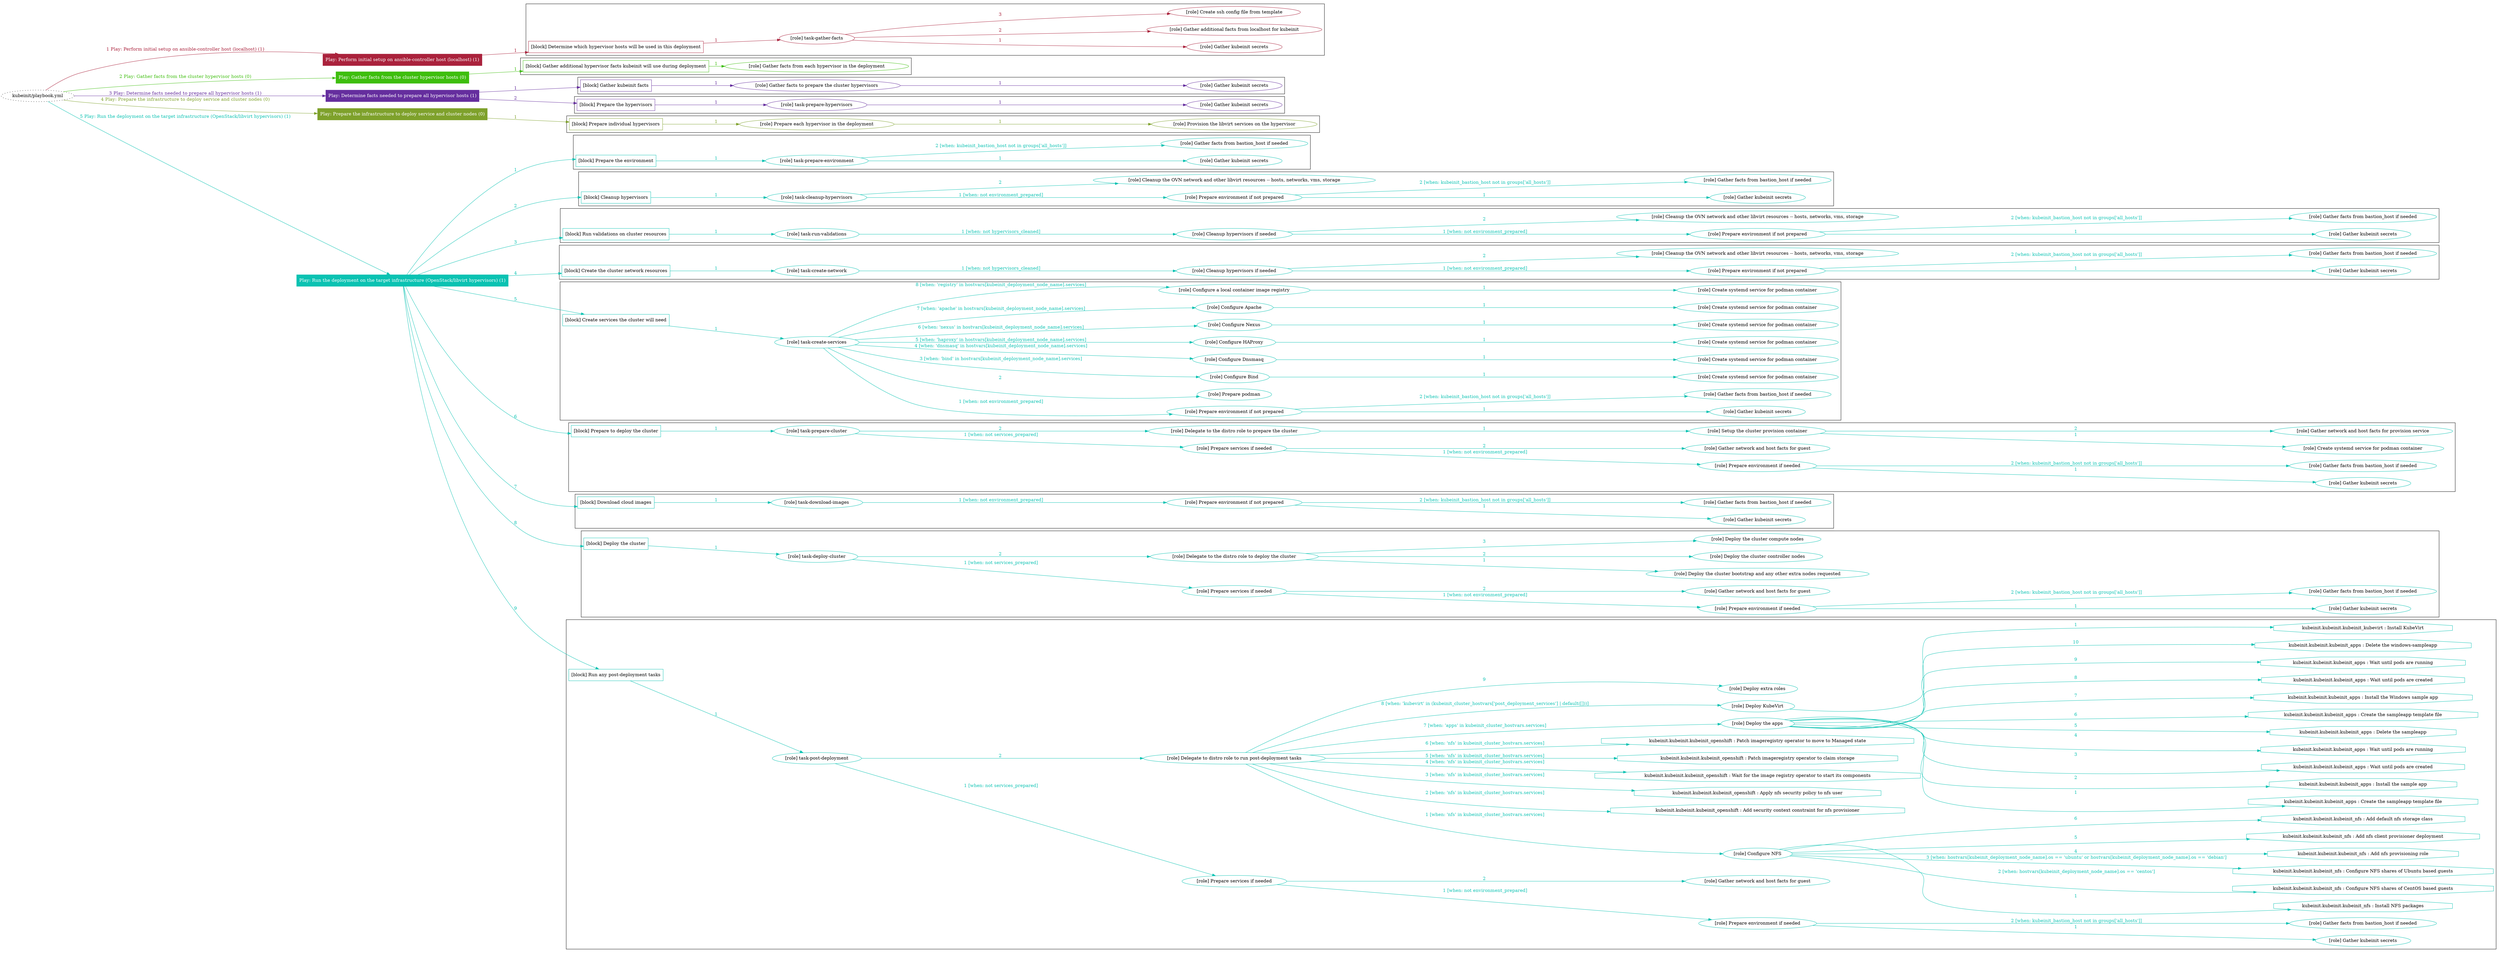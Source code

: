 digraph {
	graph [concentrate=true ordering=in rankdir=LR ratio=fill]
	edge [esep=5 sep=10]
	"kubeinit/playbook.yml" [URL="/home/runner/work/kubeinit/kubeinit/kubeinit/playbook.yml" id=playbook_aa8895d4 style=dotted]
	"kubeinit/playbook.yml" -> play_22ababe7 [label="1 Play: Perform initial setup on ansible-controller host (localhost) (1)" color="#aa223c" fontcolor="#aa223c" id=edge_play_22ababe7 labeltooltip="1 Play: Perform initial setup on ansible-controller host (localhost) (1)" tooltip="1 Play: Perform initial setup on ansible-controller host (localhost) (1)"]
	subgraph "Play: Perform initial setup on ansible-controller host (localhost) (1)" {
		play_22ababe7 [label="Play: Perform initial setup on ansible-controller host (localhost) (1)" URL="/home/runner/work/kubeinit/kubeinit/kubeinit/playbook.yml" color="#aa223c" fontcolor="#ffffff" id=play_22ababe7 shape=box style=filled tooltip=localhost]
		play_22ababe7 -> block_8c61e1d8 [label=1 color="#aa223c" fontcolor="#aa223c" id=edge_block_8c61e1d8 labeltooltip=1 tooltip=1]
		subgraph cluster_block_8c61e1d8 {
			block_8c61e1d8 [label="[block] Determine which hypervisor hosts will be used in this deployment" URL="/home/runner/work/kubeinit/kubeinit/kubeinit/playbook.yml" color="#aa223c" id=block_8c61e1d8 labeltooltip="Determine which hypervisor hosts will be used in this deployment" shape=box tooltip="Determine which hypervisor hosts will be used in this deployment"]
			block_8c61e1d8 -> role_a5f97956 [label="1 " color="#aa223c" fontcolor="#aa223c" id=edge_role_a5f97956 labeltooltip="1 " tooltip="1 "]
			subgraph "task-gather-facts" {
				role_a5f97956 [label="[role] task-gather-facts" URL="/home/runner/work/kubeinit/kubeinit/kubeinit/playbook.yml" color="#aa223c" id=role_a5f97956 tooltip="task-gather-facts"]
				role_a5f97956 -> role_d4acbfca [label="1 " color="#aa223c" fontcolor="#aa223c" id=edge_role_d4acbfca labeltooltip="1 " tooltip="1 "]
				subgraph "Gather kubeinit secrets" {
					role_d4acbfca [label="[role] Gather kubeinit secrets" URL="/home/runner/.ansible/collections/ansible_collections/kubeinit/kubeinit/roles/kubeinit_prepare/tasks/build_hypervisors_group.yml" color="#aa223c" id=role_d4acbfca tooltip="Gather kubeinit secrets"]
				}
				role_a5f97956 -> role_ee463c46 [label="2 " color="#aa223c" fontcolor="#aa223c" id=edge_role_ee463c46 labeltooltip="2 " tooltip="2 "]
				subgraph "Gather additional facts from localhost for kubeinit" {
					role_ee463c46 [label="[role] Gather additional facts from localhost for kubeinit" URL="/home/runner/.ansible/collections/ansible_collections/kubeinit/kubeinit/roles/kubeinit_prepare/tasks/build_hypervisors_group.yml" color="#aa223c" id=role_ee463c46 tooltip="Gather additional facts from localhost for kubeinit"]
				}
				role_a5f97956 -> role_17d711f2 [label="3 " color="#aa223c" fontcolor="#aa223c" id=edge_role_17d711f2 labeltooltip="3 " tooltip="3 "]
				subgraph "Create ssh config file from template" {
					role_17d711f2 [label="[role] Create ssh config file from template" URL="/home/runner/.ansible/collections/ansible_collections/kubeinit/kubeinit/roles/kubeinit_prepare/tasks/build_hypervisors_group.yml" color="#aa223c" id=role_17d711f2 tooltip="Create ssh config file from template"]
				}
			}
		}
	}
	"kubeinit/playbook.yml" -> play_7d5ef156 [label="2 Play: Gather facts from the cluster hypervisor hosts (0)" color="#3ebe0e" fontcolor="#3ebe0e" id=edge_play_7d5ef156 labeltooltip="2 Play: Gather facts from the cluster hypervisor hosts (0)" tooltip="2 Play: Gather facts from the cluster hypervisor hosts (0)"]
	subgraph "Play: Gather facts from the cluster hypervisor hosts (0)" {
		play_7d5ef156 [label="Play: Gather facts from the cluster hypervisor hosts (0)" URL="/home/runner/work/kubeinit/kubeinit/kubeinit/playbook.yml" color="#3ebe0e" fontcolor="#ffffff" id=play_7d5ef156 shape=box style=filled tooltip="Play: Gather facts from the cluster hypervisor hosts (0)"]
		play_7d5ef156 -> block_8b884089 [label=1 color="#3ebe0e" fontcolor="#3ebe0e" id=edge_block_8b884089 labeltooltip=1 tooltip=1]
		subgraph cluster_block_8b884089 {
			block_8b884089 [label="[block] Gather additional hypervisor facts kubeinit will use during deployment" URL="/home/runner/work/kubeinit/kubeinit/kubeinit/playbook.yml" color="#3ebe0e" id=block_8b884089 labeltooltip="Gather additional hypervisor facts kubeinit will use during deployment" shape=box tooltip="Gather additional hypervisor facts kubeinit will use during deployment"]
			block_8b884089 -> role_d12a310b [label="1 " color="#3ebe0e" fontcolor="#3ebe0e" id=edge_role_d12a310b labeltooltip="1 " tooltip="1 "]
			subgraph "Gather facts from each hypervisor in the deployment" {
				role_d12a310b [label="[role] Gather facts from each hypervisor in the deployment" URL="/home/runner/work/kubeinit/kubeinit/kubeinit/playbook.yml" color="#3ebe0e" id=role_d12a310b tooltip="Gather facts from each hypervisor in the deployment"]
			}
		}
	}
	"kubeinit/playbook.yml" -> play_33a9a75c [label="3 Play: Determine facts needed to prepare all hypervisor hosts (1)" color="#652e9e" fontcolor="#652e9e" id=edge_play_33a9a75c labeltooltip="3 Play: Determine facts needed to prepare all hypervisor hosts (1)" tooltip="3 Play: Determine facts needed to prepare all hypervisor hosts (1)"]
	subgraph "Play: Determine facts needed to prepare all hypervisor hosts (1)" {
		play_33a9a75c [label="Play: Determine facts needed to prepare all hypervisor hosts (1)" URL="/home/runner/work/kubeinit/kubeinit/kubeinit/playbook.yml" color="#652e9e" fontcolor="#ffffff" id=play_33a9a75c shape=box style=filled tooltip=localhost]
		play_33a9a75c -> block_2b524490 [label=1 color="#652e9e" fontcolor="#652e9e" id=edge_block_2b524490 labeltooltip=1 tooltip=1]
		subgraph cluster_block_2b524490 {
			block_2b524490 [label="[block] Gather kubeinit facts" URL="/home/runner/work/kubeinit/kubeinit/kubeinit/playbook.yml" color="#652e9e" id=block_2b524490 labeltooltip="Gather kubeinit facts" shape=box tooltip="Gather kubeinit facts"]
			block_2b524490 -> role_ab7e7357 [label="1 " color="#652e9e" fontcolor="#652e9e" id=edge_role_ab7e7357 labeltooltip="1 " tooltip="1 "]
			subgraph "Gather facts to prepare the cluster hypervisors" {
				role_ab7e7357 [label="[role] Gather facts to prepare the cluster hypervisors" URL="/home/runner/work/kubeinit/kubeinit/kubeinit/playbook.yml" color="#652e9e" id=role_ab7e7357 tooltip="Gather facts to prepare the cluster hypervisors"]
				role_ab7e7357 -> role_095826d2 [label="1 " color="#652e9e" fontcolor="#652e9e" id=edge_role_095826d2 labeltooltip="1 " tooltip="1 "]
				subgraph "Gather kubeinit secrets" {
					role_095826d2 [label="[role] Gather kubeinit secrets" URL="/home/runner/.ansible/collections/ansible_collections/kubeinit/kubeinit/roles/kubeinit_prepare/tasks/gather_kubeinit_facts.yml" color="#652e9e" id=role_095826d2 tooltip="Gather kubeinit secrets"]
				}
			}
		}
		play_33a9a75c -> block_8c02f15e [label=2 color="#652e9e" fontcolor="#652e9e" id=edge_block_8c02f15e labeltooltip=2 tooltip=2]
		subgraph cluster_block_8c02f15e {
			block_8c02f15e [label="[block] Prepare the hypervisors" URL="/home/runner/work/kubeinit/kubeinit/kubeinit/playbook.yml" color="#652e9e" id=block_8c02f15e labeltooltip="Prepare the hypervisors" shape=box tooltip="Prepare the hypervisors"]
			block_8c02f15e -> role_3b8b4cec [label="1 " color="#652e9e" fontcolor="#652e9e" id=edge_role_3b8b4cec labeltooltip="1 " tooltip="1 "]
			subgraph "task-prepare-hypervisors" {
				role_3b8b4cec [label="[role] task-prepare-hypervisors" URL="/home/runner/work/kubeinit/kubeinit/kubeinit/playbook.yml" color="#652e9e" id=role_3b8b4cec tooltip="task-prepare-hypervisors"]
				role_3b8b4cec -> role_c4fd6fa8 [label="1 " color="#652e9e" fontcolor="#652e9e" id=edge_role_c4fd6fa8 labeltooltip="1 " tooltip="1 "]
				subgraph "Gather kubeinit secrets" {
					role_c4fd6fa8 [label="[role] Gather kubeinit secrets" URL="/home/runner/.ansible/collections/ansible_collections/kubeinit/kubeinit/roles/kubeinit_prepare/tasks/gather_kubeinit_facts.yml" color="#652e9e" id=role_c4fd6fa8 tooltip="Gather kubeinit secrets"]
				}
			}
		}
	}
	"kubeinit/playbook.yml" -> play_2b0727e8 [label="4 Play: Prepare the infrastructure to deploy service and cluster nodes (0)" color="#7ea12b" fontcolor="#7ea12b" id=edge_play_2b0727e8 labeltooltip="4 Play: Prepare the infrastructure to deploy service and cluster nodes (0)" tooltip="4 Play: Prepare the infrastructure to deploy service and cluster nodes (0)"]
	subgraph "Play: Prepare the infrastructure to deploy service and cluster nodes (0)" {
		play_2b0727e8 [label="Play: Prepare the infrastructure to deploy service and cluster nodes (0)" URL="/home/runner/work/kubeinit/kubeinit/kubeinit/playbook.yml" color="#7ea12b" fontcolor="#ffffff" id=play_2b0727e8 shape=box style=filled tooltip="Play: Prepare the infrastructure to deploy service and cluster nodes (0)"]
		play_2b0727e8 -> block_133632a0 [label=1 color="#7ea12b" fontcolor="#7ea12b" id=edge_block_133632a0 labeltooltip=1 tooltip=1]
		subgraph cluster_block_133632a0 {
			block_133632a0 [label="[block] Prepare individual hypervisors" URL="/home/runner/work/kubeinit/kubeinit/kubeinit/playbook.yml" color="#7ea12b" id=block_133632a0 labeltooltip="Prepare individual hypervisors" shape=box tooltip="Prepare individual hypervisors"]
			block_133632a0 -> role_d4d106e4 [label="1 " color="#7ea12b" fontcolor="#7ea12b" id=edge_role_d4d106e4 labeltooltip="1 " tooltip="1 "]
			subgraph "Prepare each hypervisor in the deployment" {
				role_d4d106e4 [label="[role] Prepare each hypervisor in the deployment" URL="/home/runner/work/kubeinit/kubeinit/kubeinit/playbook.yml" color="#7ea12b" id=role_d4d106e4 tooltip="Prepare each hypervisor in the deployment"]
				role_d4d106e4 -> role_acac6f77 [label="1 " color="#7ea12b" fontcolor="#7ea12b" id=edge_role_acac6f77 labeltooltip="1 " tooltip="1 "]
				subgraph "Provision the libvirt services on the hypervisor" {
					role_acac6f77 [label="[role] Provision the libvirt services on the hypervisor" URL="/home/runner/.ansible/collections/ansible_collections/kubeinit/kubeinit/roles/kubeinit_prepare/tasks/prepare_hypervisor.yml" color="#7ea12b" id=role_acac6f77 tooltip="Provision the libvirt services on the hypervisor"]
				}
			}
		}
	}
	"kubeinit/playbook.yml" -> play_2e1e7c39 [label="5 Play: Run the deployment on the target infrastructure (OpenStack/libvirt hypervisors) (1)" color="#0ac2b2" fontcolor="#0ac2b2" id=edge_play_2e1e7c39 labeltooltip="5 Play: Run the deployment on the target infrastructure (OpenStack/libvirt hypervisors) (1)" tooltip="5 Play: Run the deployment on the target infrastructure (OpenStack/libvirt hypervisors) (1)"]
	subgraph "Play: Run the deployment on the target infrastructure (OpenStack/libvirt hypervisors) (1)" {
		play_2e1e7c39 [label="Play: Run the deployment on the target infrastructure (OpenStack/libvirt hypervisors) (1)" URL="/home/runner/work/kubeinit/kubeinit/kubeinit/playbook.yml" color="#0ac2b2" fontcolor="#ffffff" id=play_2e1e7c39 shape=box style=filled tooltip=localhost]
		play_2e1e7c39 -> block_f8a6e503 [label=1 color="#0ac2b2" fontcolor="#0ac2b2" id=edge_block_f8a6e503 labeltooltip=1 tooltip=1]
		subgraph cluster_block_f8a6e503 {
			block_f8a6e503 [label="[block] Prepare the environment" URL="/home/runner/work/kubeinit/kubeinit/kubeinit/playbook.yml" color="#0ac2b2" id=block_f8a6e503 labeltooltip="Prepare the environment" shape=box tooltip="Prepare the environment"]
			block_f8a6e503 -> role_a51ee077 [label="1 " color="#0ac2b2" fontcolor="#0ac2b2" id=edge_role_a51ee077 labeltooltip="1 " tooltip="1 "]
			subgraph "task-prepare-environment" {
				role_a51ee077 [label="[role] task-prepare-environment" URL="/home/runner/work/kubeinit/kubeinit/kubeinit/playbook.yml" color="#0ac2b2" id=role_a51ee077 tooltip="task-prepare-environment"]
				role_a51ee077 -> role_8d53f4b6 [label="1 " color="#0ac2b2" fontcolor="#0ac2b2" id=edge_role_8d53f4b6 labeltooltip="1 " tooltip="1 "]
				subgraph "Gather kubeinit secrets" {
					role_8d53f4b6 [label="[role] Gather kubeinit secrets" URL="/home/runner/.ansible/collections/ansible_collections/kubeinit/kubeinit/roles/kubeinit_prepare/tasks/gather_kubeinit_facts.yml" color="#0ac2b2" id=role_8d53f4b6 tooltip="Gather kubeinit secrets"]
				}
				role_a51ee077 -> role_f7c0dbf0 [label="2 [when: kubeinit_bastion_host not in groups['all_hosts']]" color="#0ac2b2" fontcolor="#0ac2b2" id=edge_role_f7c0dbf0 labeltooltip="2 [when: kubeinit_bastion_host not in groups['all_hosts']]" tooltip="2 [when: kubeinit_bastion_host not in groups['all_hosts']]"]
				subgraph "Gather facts from bastion_host if needed" {
					role_f7c0dbf0 [label="[role] Gather facts from bastion_host if needed" URL="/home/runner/.ansible/collections/ansible_collections/kubeinit/kubeinit/roles/kubeinit_prepare/tasks/main.yml" color="#0ac2b2" id=role_f7c0dbf0 tooltip="Gather facts from bastion_host if needed"]
				}
			}
		}
		play_2e1e7c39 -> block_b38ab045 [label=2 color="#0ac2b2" fontcolor="#0ac2b2" id=edge_block_b38ab045 labeltooltip=2 tooltip=2]
		subgraph cluster_block_b38ab045 {
			block_b38ab045 [label="[block] Cleanup hypervisors" URL="/home/runner/work/kubeinit/kubeinit/kubeinit/playbook.yml" color="#0ac2b2" id=block_b38ab045 labeltooltip="Cleanup hypervisors" shape=box tooltip="Cleanup hypervisors"]
			block_b38ab045 -> role_19eb31e4 [label="1 " color="#0ac2b2" fontcolor="#0ac2b2" id=edge_role_19eb31e4 labeltooltip="1 " tooltip="1 "]
			subgraph "task-cleanup-hypervisors" {
				role_19eb31e4 [label="[role] task-cleanup-hypervisors" URL="/home/runner/work/kubeinit/kubeinit/kubeinit/playbook.yml" color="#0ac2b2" id=role_19eb31e4 tooltip="task-cleanup-hypervisors"]
				role_19eb31e4 -> role_685b69a5 [label="1 [when: not environment_prepared]" color="#0ac2b2" fontcolor="#0ac2b2" id=edge_role_685b69a5 labeltooltip="1 [when: not environment_prepared]" tooltip="1 [when: not environment_prepared]"]
				subgraph "Prepare environment if not prepared" {
					role_685b69a5 [label="[role] Prepare environment if not prepared" URL="/home/runner/.ansible/collections/ansible_collections/kubeinit/kubeinit/roles/kubeinit_libvirt/tasks/cleanup_hypervisors.yml" color="#0ac2b2" id=role_685b69a5 tooltip="Prepare environment if not prepared"]
					role_685b69a5 -> role_b92fc040 [label="1 " color="#0ac2b2" fontcolor="#0ac2b2" id=edge_role_b92fc040 labeltooltip="1 " tooltip="1 "]
					subgraph "Gather kubeinit secrets" {
						role_b92fc040 [label="[role] Gather kubeinit secrets" URL="/home/runner/.ansible/collections/ansible_collections/kubeinit/kubeinit/roles/kubeinit_prepare/tasks/gather_kubeinit_facts.yml" color="#0ac2b2" id=role_b92fc040 tooltip="Gather kubeinit secrets"]
					}
					role_685b69a5 -> role_f7117ccf [label="2 [when: kubeinit_bastion_host not in groups['all_hosts']]" color="#0ac2b2" fontcolor="#0ac2b2" id=edge_role_f7117ccf labeltooltip="2 [when: kubeinit_bastion_host not in groups['all_hosts']]" tooltip="2 [when: kubeinit_bastion_host not in groups['all_hosts']]"]
					subgraph "Gather facts from bastion_host if needed" {
						role_f7117ccf [label="[role] Gather facts from bastion_host if needed" URL="/home/runner/.ansible/collections/ansible_collections/kubeinit/kubeinit/roles/kubeinit_prepare/tasks/main.yml" color="#0ac2b2" id=role_f7117ccf tooltip="Gather facts from bastion_host if needed"]
					}
				}
				role_19eb31e4 -> role_1ba34d22 [label="2 " color="#0ac2b2" fontcolor="#0ac2b2" id=edge_role_1ba34d22 labeltooltip="2 " tooltip="2 "]
				subgraph "Cleanup the OVN network and other libvirt resources -- hosts, networks, vms, storage" {
					role_1ba34d22 [label="[role] Cleanup the OVN network and other libvirt resources -- hosts, networks, vms, storage" URL="/home/runner/.ansible/collections/ansible_collections/kubeinit/kubeinit/roles/kubeinit_libvirt/tasks/cleanup_hypervisors.yml" color="#0ac2b2" id=role_1ba34d22 tooltip="Cleanup the OVN network and other libvirt resources -- hosts, networks, vms, storage"]
				}
			}
		}
		play_2e1e7c39 -> block_e5e10a96 [label=3 color="#0ac2b2" fontcolor="#0ac2b2" id=edge_block_e5e10a96 labeltooltip=3 tooltip=3]
		subgraph cluster_block_e5e10a96 {
			block_e5e10a96 [label="[block] Run validations on cluster resources" URL="/home/runner/work/kubeinit/kubeinit/kubeinit/playbook.yml" color="#0ac2b2" id=block_e5e10a96 labeltooltip="Run validations on cluster resources" shape=box tooltip="Run validations on cluster resources"]
			block_e5e10a96 -> role_6f01234a [label="1 " color="#0ac2b2" fontcolor="#0ac2b2" id=edge_role_6f01234a labeltooltip="1 " tooltip="1 "]
			subgraph "task-run-validations" {
				role_6f01234a [label="[role] task-run-validations" URL="/home/runner/work/kubeinit/kubeinit/kubeinit/playbook.yml" color="#0ac2b2" id=role_6f01234a tooltip="task-run-validations"]
				role_6f01234a -> role_c3bc221d [label="1 [when: not hypervisors_cleaned]" color="#0ac2b2" fontcolor="#0ac2b2" id=edge_role_c3bc221d labeltooltip="1 [when: not hypervisors_cleaned]" tooltip="1 [when: not hypervisors_cleaned]"]
				subgraph "Cleanup hypervisors if needed" {
					role_c3bc221d [label="[role] Cleanup hypervisors if needed" URL="/home/runner/.ansible/collections/ansible_collections/kubeinit/kubeinit/roles/kubeinit_validations/tasks/main.yml" color="#0ac2b2" id=role_c3bc221d tooltip="Cleanup hypervisors if needed"]
					role_c3bc221d -> role_ab9c0997 [label="1 [when: not environment_prepared]" color="#0ac2b2" fontcolor="#0ac2b2" id=edge_role_ab9c0997 labeltooltip="1 [when: not environment_prepared]" tooltip="1 [when: not environment_prepared]"]
					subgraph "Prepare environment if not prepared" {
						role_ab9c0997 [label="[role] Prepare environment if not prepared" URL="/home/runner/.ansible/collections/ansible_collections/kubeinit/kubeinit/roles/kubeinit_libvirt/tasks/cleanup_hypervisors.yml" color="#0ac2b2" id=role_ab9c0997 tooltip="Prepare environment if not prepared"]
						role_ab9c0997 -> role_52440a51 [label="1 " color="#0ac2b2" fontcolor="#0ac2b2" id=edge_role_52440a51 labeltooltip="1 " tooltip="1 "]
						subgraph "Gather kubeinit secrets" {
							role_52440a51 [label="[role] Gather kubeinit secrets" URL="/home/runner/.ansible/collections/ansible_collections/kubeinit/kubeinit/roles/kubeinit_prepare/tasks/gather_kubeinit_facts.yml" color="#0ac2b2" id=role_52440a51 tooltip="Gather kubeinit secrets"]
						}
						role_ab9c0997 -> role_43c03f78 [label="2 [when: kubeinit_bastion_host not in groups['all_hosts']]" color="#0ac2b2" fontcolor="#0ac2b2" id=edge_role_43c03f78 labeltooltip="2 [when: kubeinit_bastion_host not in groups['all_hosts']]" tooltip="2 [when: kubeinit_bastion_host not in groups['all_hosts']]"]
						subgraph "Gather facts from bastion_host if needed" {
							role_43c03f78 [label="[role] Gather facts from bastion_host if needed" URL="/home/runner/.ansible/collections/ansible_collections/kubeinit/kubeinit/roles/kubeinit_prepare/tasks/main.yml" color="#0ac2b2" id=role_43c03f78 tooltip="Gather facts from bastion_host if needed"]
						}
					}
					role_c3bc221d -> role_eb6cca48 [label="2 " color="#0ac2b2" fontcolor="#0ac2b2" id=edge_role_eb6cca48 labeltooltip="2 " tooltip="2 "]
					subgraph "Cleanup the OVN network and other libvirt resources -- hosts, networks, vms, storage" {
						role_eb6cca48 [label="[role] Cleanup the OVN network and other libvirt resources -- hosts, networks, vms, storage" URL="/home/runner/.ansible/collections/ansible_collections/kubeinit/kubeinit/roles/kubeinit_libvirt/tasks/cleanup_hypervisors.yml" color="#0ac2b2" id=role_eb6cca48 tooltip="Cleanup the OVN network and other libvirt resources -- hosts, networks, vms, storage"]
					}
				}
			}
		}
		play_2e1e7c39 -> block_701f6485 [label=4 color="#0ac2b2" fontcolor="#0ac2b2" id=edge_block_701f6485 labeltooltip=4 tooltip=4]
		subgraph cluster_block_701f6485 {
			block_701f6485 [label="[block] Create the cluster network resources" URL="/home/runner/work/kubeinit/kubeinit/kubeinit/playbook.yml" color="#0ac2b2" id=block_701f6485 labeltooltip="Create the cluster network resources" shape=box tooltip="Create the cluster network resources"]
			block_701f6485 -> role_49ff6685 [label="1 " color="#0ac2b2" fontcolor="#0ac2b2" id=edge_role_49ff6685 labeltooltip="1 " tooltip="1 "]
			subgraph "task-create-network" {
				role_49ff6685 [label="[role] task-create-network" URL="/home/runner/work/kubeinit/kubeinit/kubeinit/playbook.yml" color="#0ac2b2" id=role_49ff6685 tooltip="task-create-network"]
				role_49ff6685 -> role_00eae365 [label="1 [when: not hypervisors_cleaned]" color="#0ac2b2" fontcolor="#0ac2b2" id=edge_role_00eae365 labeltooltip="1 [when: not hypervisors_cleaned]" tooltip="1 [when: not hypervisors_cleaned]"]
				subgraph "Cleanup hypervisors if needed" {
					role_00eae365 [label="[role] Cleanup hypervisors if needed" URL="/home/runner/.ansible/collections/ansible_collections/kubeinit/kubeinit/roles/kubeinit_libvirt/tasks/create_network.yml" color="#0ac2b2" id=role_00eae365 tooltip="Cleanup hypervisors if needed"]
					role_00eae365 -> role_e5ffa2e4 [label="1 [when: not environment_prepared]" color="#0ac2b2" fontcolor="#0ac2b2" id=edge_role_e5ffa2e4 labeltooltip="1 [when: not environment_prepared]" tooltip="1 [when: not environment_prepared]"]
					subgraph "Prepare environment if not prepared" {
						role_e5ffa2e4 [label="[role] Prepare environment if not prepared" URL="/home/runner/.ansible/collections/ansible_collections/kubeinit/kubeinit/roles/kubeinit_libvirt/tasks/cleanup_hypervisors.yml" color="#0ac2b2" id=role_e5ffa2e4 tooltip="Prepare environment if not prepared"]
						role_e5ffa2e4 -> role_dbf6e189 [label="1 " color="#0ac2b2" fontcolor="#0ac2b2" id=edge_role_dbf6e189 labeltooltip="1 " tooltip="1 "]
						subgraph "Gather kubeinit secrets" {
							role_dbf6e189 [label="[role] Gather kubeinit secrets" URL="/home/runner/.ansible/collections/ansible_collections/kubeinit/kubeinit/roles/kubeinit_prepare/tasks/gather_kubeinit_facts.yml" color="#0ac2b2" id=role_dbf6e189 tooltip="Gather kubeinit secrets"]
						}
						role_e5ffa2e4 -> role_92096515 [label="2 [when: kubeinit_bastion_host not in groups['all_hosts']]" color="#0ac2b2" fontcolor="#0ac2b2" id=edge_role_92096515 labeltooltip="2 [when: kubeinit_bastion_host not in groups['all_hosts']]" tooltip="2 [when: kubeinit_bastion_host not in groups['all_hosts']]"]
						subgraph "Gather facts from bastion_host if needed" {
							role_92096515 [label="[role] Gather facts from bastion_host if needed" URL="/home/runner/.ansible/collections/ansible_collections/kubeinit/kubeinit/roles/kubeinit_prepare/tasks/main.yml" color="#0ac2b2" id=role_92096515 tooltip="Gather facts from bastion_host if needed"]
						}
					}
					role_00eae365 -> role_711dd1ec [label="2 " color="#0ac2b2" fontcolor="#0ac2b2" id=edge_role_711dd1ec labeltooltip="2 " tooltip="2 "]
					subgraph "Cleanup the OVN network and other libvirt resources -- hosts, networks, vms, storage" {
						role_711dd1ec [label="[role] Cleanup the OVN network and other libvirt resources -- hosts, networks, vms, storage" URL="/home/runner/.ansible/collections/ansible_collections/kubeinit/kubeinit/roles/kubeinit_libvirt/tasks/cleanup_hypervisors.yml" color="#0ac2b2" id=role_711dd1ec tooltip="Cleanup the OVN network and other libvirt resources -- hosts, networks, vms, storage"]
					}
				}
			}
		}
		play_2e1e7c39 -> block_e2cfd47e [label=5 color="#0ac2b2" fontcolor="#0ac2b2" id=edge_block_e2cfd47e labeltooltip=5 tooltip=5]
		subgraph cluster_block_e2cfd47e {
			block_e2cfd47e [label="[block] Create services the cluster will need" URL="/home/runner/work/kubeinit/kubeinit/kubeinit/playbook.yml" color="#0ac2b2" id=block_e2cfd47e labeltooltip="Create services the cluster will need" shape=box tooltip="Create services the cluster will need"]
			block_e2cfd47e -> role_a2741a51 [label="1 " color="#0ac2b2" fontcolor="#0ac2b2" id=edge_role_a2741a51 labeltooltip="1 " tooltip="1 "]
			subgraph "task-create-services" {
				role_a2741a51 [label="[role] task-create-services" URL="/home/runner/work/kubeinit/kubeinit/kubeinit/playbook.yml" color="#0ac2b2" id=role_a2741a51 tooltip="task-create-services"]
				role_a2741a51 -> role_2af9d878 [label="1 [when: not environment_prepared]" color="#0ac2b2" fontcolor="#0ac2b2" id=edge_role_2af9d878 labeltooltip="1 [when: not environment_prepared]" tooltip="1 [when: not environment_prepared]"]
				subgraph "Prepare environment if not prepared" {
					role_2af9d878 [label="[role] Prepare environment if not prepared" URL="/home/runner/.ansible/collections/ansible_collections/kubeinit/kubeinit/roles/kubeinit_services/tasks/main.yml" color="#0ac2b2" id=role_2af9d878 tooltip="Prepare environment if not prepared"]
					role_2af9d878 -> role_272bd662 [label="1 " color="#0ac2b2" fontcolor="#0ac2b2" id=edge_role_272bd662 labeltooltip="1 " tooltip="1 "]
					subgraph "Gather kubeinit secrets" {
						role_272bd662 [label="[role] Gather kubeinit secrets" URL="/home/runner/.ansible/collections/ansible_collections/kubeinit/kubeinit/roles/kubeinit_prepare/tasks/gather_kubeinit_facts.yml" color="#0ac2b2" id=role_272bd662 tooltip="Gather kubeinit secrets"]
					}
					role_2af9d878 -> role_06b3442b [label="2 [when: kubeinit_bastion_host not in groups['all_hosts']]" color="#0ac2b2" fontcolor="#0ac2b2" id=edge_role_06b3442b labeltooltip="2 [when: kubeinit_bastion_host not in groups['all_hosts']]" tooltip="2 [when: kubeinit_bastion_host not in groups['all_hosts']]"]
					subgraph "Gather facts from bastion_host if needed" {
						role_06b3442b [label="[role] Gather facts from bastion_host if needed" URL="/home/runner/.ansible/collections/ansible_collections/kubeinit/kubeinit/roles/kubeinit_prepare/tasks/main.yml" color="#0ac2b2" id=role_06b3442b tooltip="Gather facts from bastion_host if needed"]
					}
				}
				role_a2741a51 -> role_7b830ef7 [label="2 " color="#0ac2b2" fontcolor="#0ac2b2" id=edge_role_7b830ef7 labeltooltip="2 " tooltip="2 "]
				subgraph "Prepare podman" {
					role_7b830ef7 [label="[role] Prepare podman" URL="/home/runner/.ansible/collections/ansible_collections/kubeinit/kubeinit/roles/kubeinit_services/tasks/00_create_service_pod.yml" color="#0ac2b2" id=role_7b830ef7 tooltip="Prepare podman"]
				}
				role_a2741a51 -> role_dd9fdb42 [label="3 [when: 'bind' in hostvars[kubeinit_deployment_node_name].services]" color="#0ac2b2" fontcolor="#0ac2b2" id=edge_role_dd9fdb42 labeltooltip="3 [when: 'bind' in hostvars[kubeinit_deployment_node_name].services]" tooltip="3 [when: 'bind' in hostvars[kubeinit_deployment_node_name].services]"]
				subgraph "Configure Bind" {
					role_dd9fdb42 [label="[role] Configure Bind" URL="/home/runner/.ansible/collections/ansible_collections/kubeinit/kubeinit/roles/kubeinit_services/tasks/start_services_containers.yml" color="#0ac2b2" id=role_dd9fdb42 tooltip="Configure Bind"]
					role_dd9fdb42 -> role_73b96230 [label="1 " color="#0ac2b2" fontcolor="#0ac2b2" id=edge_role_73b96230 labeltooltip="1 " tooltip="1 "]
					subgraph "Create systemd service for podman container" {
						role_73b96230 [label="[role] Create systemd service for podman container" URL="/home/runner/.ansible/collections/ansible_collections/kubeinit/kubeinit/roles/kubeinit_bind/tasks/main.yml" color="#0ac2b2" id=role_73b96230 tooltip="Create systemd service for podman container"]
					}
				}
				role_a2741a51 -> role_a3e05d69 [label="4 [when: 'dnsmasq' in hostvars[kubeinit_deployment_node_name].services]" color="#0ac2b2" fontcolor="#0ac2b2" id=edge_role_a3e05d69 labeltooltip="4 [when: 'dnsmasq' in hostvars[kubeinit_deployment_node_name].services]" tooltip="4 [when: 'dnsmasq' in hostvars[kubeinit_deployment_node_name].services]"]
				subgraph "Configure Dnsmasq" {
					role_a3e05d69 [label="[role] Configure Dnsmasq" URL="/home/runner/.ansible/collections/ansible_collections/kubeinit/kubeinit/roles/kubeinit_services/tasks/start_services_containers.yml" color="#0ac2b2" id=role_a3e05d69 tooltip="Configure Dnsmasq"]
					role_a3e05d69 -> role_73d431e0 [label="1 " color="#0ac2b2" fontcolor="#0ac2b2" id=edge_role_73d431e0 labeltooltip="1 " tooltip="1 "]
					subgraph "Create systemd service for podman container" {
						role_73d431e0 [label="[role] Create systemd service for podman container" URL="/home/runner/.ansible/collections/ansible_collections/kubeinit/kubeinit/roles/kubeinit_dnsmasq/tasks/main.yml" color="#0ac2b2" id=role_73d431e0 tooltip="Create systemd service for podman container"]
					}
				}
				role_a2741a51 -> role_5d756085 [label="5 [when: 'haproxy' in hostvars[kubeinit_deployment_node_name].services]" color="#0ac2b2" fontcolor="#0ac2b2" id=edge_role_5d756085 labeltooltip="5 [when: 'haproxy' in hostvars[kubeinit_deployment_node_name].services]" tooltip="5 [when: 'haproxy' in hostvars[kubeinit_deployment_node_name].services]"]
				subgraph "Configure HAProxy" {
					role_5d756085 [label="[role] Configure HAProxy" URL="/home/runner/.ansible/collections/ansible_collections/kubeinit/kubeinit/roles/kubeinit_services/tasks/start_services_containers.yml" color="#0ac2b2" id=role_5d756085 tooltip="Configure HAProxy"]
					role_5d756085 -> role_6a952852 [label="1 " color="#0ac2b2" fontcolor="#0ac2b2" id=edge_role_6a952852 labeltooltip="1 " tooltip="1 "]
					subgraph "Create systemd service for podman container" {
						role_6a952852 [label="[role] Create systemd service for podman container" URL="/home/runner/.ansible/collections/ansible_collections/kubeinit/kubeinit/roles/kubeinit_haproxy/tasks/main.yml" color="#0ac2b2" id=role_6a952852 tooltip="Create systemd service for podman container"]
					}
				}
				role_a2741a51 -> role_129665aa [label="6 [when: 'nexus' in hostvars[kubeinit_deployment_node_name].services]" color="#0ac2b2" fontcolor="#0ac2b2" id=edge_role_129665aa labeltooltip="6 [when: 'nexus' in hostvars[kubeinit_deployment_node_name].services]" tooltip="6 [when: 'nexus' in hostvars[kubeinit_deployment_node_name].services]"]
				subgraph "Configure Nexus" {
					role_129665aa [label="[role] Configure Nexus" URL="/home/runner/.ansible/collections/ansible_collections/kubeinit/kubeinit/roles/kubeinit_services/tasks/start_services_containers.yml" color="#0ac2b2" id=role_129665aa tooltip="Configure Nexus"]
					role_129665aa -> role_520c13bc [label="1 " color="#0ac2b2" fontcolor="#0ac2b2" id=edge_role_520c13bc labeltooltip="1 " tooltip="1 "]
					subgraph "Create systemd service for podman container" {
						role_520c13bc [label="[role] Create systemd service for podman container" URL="/home/runner/.ansible/collections/ansible_collections/kubeinit/kubeinit/roles/kubeinit_nexus/tasks/main.yml" color="#0ac2b2" id=role_520c13bc tooltip="Create systemd service for podman container"]
					}
				}
				role_a2741a51 -> role_f4ba8f18 [label="7 [when: 'apache' in hostvars[kubeinit_deployment_node_name].services]" color="#0ac2b2" fontcolor="#0ac2b2" id=edge_role_f4ba8f18 labeltooltip="7 [when: 'apache' in hostvars[kubeinit_deployment_node_name].services]" tooltip="7 [when: 'apache' in hostvars[kubeinit_deployment_node_name].services]"]
				subgraph "Configure Apache" {
					role_f4ba8f18 [label="[role] Configure Apache" URL="/home/runner/.ansible/collections/ansible_collections/kubeinit/kubeinit/roles/kubeinit_services/tasks/start_services_containers.yml" color="#0ac2b2" id=role_f4ba8f18 tooltip="Configure Apache"]
					role_f4ba8f18 -> role_6876c5a2 [label="1 " color="#0ac2b2" fontcolor="#0ac2b2" id=edge_role_6876c5a2 labeltooltip="1 " tooltip="1 "]
					subgraph "Create systemd service for podman container" {
						role_6876c5a2 [label="[role] Create systemd service for podman container" URL="/home/runner/.ansible/collections/ansible_collections/kubeinit/kubeinit/roles/kubeinit_apache/tasks/main.yml" color="#0ac2b2" id=role_6876c5a2 tooltip="Create systemd service for podman container"]
					}
				}
				role_a2741a51 -> role_6e759928 [label="8 [when: 'registry' in hostvars[kubeinit_deployment_node_name].services]" color="#0ac2b2" fontcolor="#0ac2b2" id=edge_role_6e759928 labeltooltip="8 [when: 'registry' in hostvars[kubeinit_deployment_node_name].services]" tooltip="8 [when: 'registry' in hostvars[kubeinit_deployment_node_name].services]"]
				subgraph "Configure a local container image registry" {
					role_6e759928 [label="[role] Configure a local container image registry" URL="/home/runner/.ansible/collections/ansible_collections/kubeinit/kubeinit/roles/kubeinit_services/tasks/start_services_containers.yml" color="#0ac2b2" id=role_6e759928 tooltip="Configure a local container image registry"]
					role_6e759928 -> role_5d674b9d [label="1 " color="#0ac2b2" fontcolor="#0ac2b2" id=edge_role_5d674b9d labeltooltip="1 " tooltip="1 "]
					subgraph "Create systemd service for podman container" {
						role_5d674b9d [label="[role] Create systemd service for podman container" URL="/home/runner/.ansible/collections/ansible_collections/kubeinit/kubeinit/roles/kubeinit_registry/tasks/main.yml" color="#0ac2b2" id=role_5d674b9d tooltip="Create systemd service for podman container"]
					}
				}
			}
		}
		play_2e1e7c39 -> block_de5fa9eb [label=6 color="#0ac2b2" fontcolor="#0ac2b2" id=edge_block_de5fa9eb labeltooltip=6 tooltip=6]
		subgraph cluster_block_de5fa9eb {
			block_de5fa9eb [label="[block] Prepare to deploy the cluster" URL="/home/runner/work/kubeinit/kubeinit/kubeinit/playbook.yml" color="#0ac2b2" id=block_de5fa9eb labeltooltip="Prepare to deploy the cluster" shape=box tooltip="Prepare to deploy the cluster"]
			block_de5fa9eb -> role_c63f11e3 [label="1 " color="#0ac2b2" fontcolor="#0ac2b2" id=edge_role_c63f11e3 labeltooltip="1 " tooltip="1 "]
			subgraph "task-prepare-cluster" {
				role_c63f11e3 [label="[role] task-prepare-cluster" URL="/home/runner/work/kubeinit/kubeinit/kubeinit/playbook.yml" color="#0ac2b2" id=role_c63f11e3 tooltip="task-prepare-cluster"]
				role_c63f11e3 -> role_a67854ec [label="1 [when: not services_prepared]" color="#0ac2b2" fontcolor="#0ac2b2" id=edge_role_a67854ec labeltooltip="1 [when: not services_prepared]" tooltip="1 [when: not services_prepared]"]
				subgraph "Prepare services if needed" {
					role_a67854ec [label="[role] Prepare services if needed" URL="/home/runner/.ansible/collections/ansible_collections/kubeinit/kubeinit/roles/kubeinit_prepare/tasks/prepare_cluster.yml" color="#0ac2b2" id=role_a67854ec tooltip="Prepare services if needed"]
					role_a67854ec -> role_dc52cd9c [label="1 [when: not environment_prepared]" color="#0ac2b2" fontcolor="#0ac2b2" id=edge_role_dc52cd9c labeltooltip="1 [when: not environment_prepared]" tooltip="1 [when: not environment_prepared]"]
					subgraph "Prepare environment if needed" {
						role_dc52cd9c [label="[role] Prepare environment if needed" URL="/home/runner/.ansible/collections/ansible_collections/kubeinit/kubeinit/roles/kubeinit_services/tasks/prepare_services.yml" color="#0ac2b2" id=role_dc52cd9c tooltip="Prepare environment if needed"]
						role_dc52cd9c -> role_e320c0e2 [label="1 " color="#0ac2b2" fontcolor="#0ac2b2" id=edge_role_e320c0e2 labeltooltip="1 " tooltip="1 "]
						subgraph "Gather kubeinit secrets" {
							role_e320c0e2 [label="[role] Gather kubeinit secrets" URL="/home/runner/.ansible/collections/ansible_collections/kubeinit/kubeinit/roles/kubeinit_prepare/tasks/gather_kubeinit_facts.yml" color="#0ac2b2" id=role_e320c0e2 tooltip="Gather kubeinit secrets"]
						}
						role_dc52cd9c -> role_7e6d4974 [label="2 [when: kubeinit_bastion_host not in groups['all_hosts']]" color="#0ac2b2" fontcolor="#0ac2b2" id=edge_role_7e6d4974 labeltooltip="2 [when: kubeinit_bastion_host not in groups['all_hosts']]" tooltip="2 [when: kubeinit_bastion_host not in groups['all_hosts']]"]
						subgraph "Gather facts from bastion_host if needed" {
							role_7e6d4974 [label="[role] Gather facts from bastion_host if needed" URL="/home/runner/.ansible/collections/ansible_collections/kubeinit/kubeinit/roles/kubeinit_prepare/tasks/main.yml" color="#0ac2b2" id=role_7e6d4974 tooltip="Gather facts from bastion_host if needed"]
						}
					}
					role_a67854ec -> role_e30f551d [label="2 " color="#0ac2b2" fontcolor="#0ac2b2" id=edge_role_e30f551d labeltooltip="2 " tooltip="2 "]
					subgraph "Gather network and host facts for guest" {
						role_e30f551d [label="[role] Gather network and host facts for guest" URL="/home/runner/.ansible/collections/ansible_collections/kubeinit/kubeinit/roles/kubeinit_services/tasks/prepare_services.yml" color="#0ac2b2" id=role_e30f551d tooltip="Gather network and host facts for guest"]
					}
				}
				role_c63f11e3 -> role_a99ac378 [label="2 " color="#0ac2b2" fontcolor="#0ac2b2" id=edge_role_a99ac378 labeltooltip="2 " tooltip="2 "]
				subgraph "Delegate to the distro role to prepare the cluster" {
					role_a99ac378 [label="[role] Delegate to the distro role to prepare the cluster" URL="/home/runner/.ansible/collections/ansible_collections/kubeinit/kubeinit/roles/kubeinit_prepare/tasks/prepare_cluster.yml" color="#0ac2b2" id=role_a99ac378 tooltip="Delegate to the distro role to prepare the cluster"]
					role_a99ac378 -> role_345577d2 [label="1 " color="#0ac2b2" fontcolor="#0ac2b2" id=edge_role_345577d2 labeltooltip="1 " tooltip="1 "]
					subgraph "Setup the cluster provision container" {
						role_345577d2 [label="[role] Setup the cluster provision container" URL="/home/runner/.ansible/collections/ansible_collections/kubeinit/kubeinit/roles/kubeinit_openshift/tasks/prepare_cluster.yml" color="#0ac2b2" id=role_345577d2 tooltip="Setup the cluster provision container"]
						role_345577d2 -> role_6cf67f8f [label="1 " color="#0ac2b2" fontcolor="#0ac2b2" id=edge_role_6cf67f8f labeltooltip="1 " tooltip="1 "]
						subgraph "Create systemd service for podman container" {
							role_6cf67f8f [label="[role] Create systemd service for podman container" URL="/home/runner/.ansible/collections/ansible_collections/kubeinit/kubeinit/roles/kubeinit_services/tasks/create_provision_container.yml" color="#0ac2b2" id=role_6cf67f8f tooltip="Create systemd service for podman container"]
						}
						role_345577d2 -> role_7c2fe1de [label="2 " color="#0ac2b2" fontcolor="#0ac2b2" id=edge_role_7c2fe1de labeltooltip="2 " tooltip="2 "]
						subgraph "Gather network and host facts for provision service" {
							role_7c2fe1de [label="[role] Gather network and host facts for provision service" URL="/home/runner/.ansible/collections/ansible_collections/kubeinit/kubeinit/roles/kubeinit_services/tasks/create_provision_container.yml" color="#0ac2b2" id=role_7c2fe1de tooltip="Gather network and host facts for provision service"]
						}
					}
				}
			}
		}
		play_2e1e7c39 -> block_762ceca4 [label=7 color="#0ac2b2" fontcolor="#0ac2b2" id=edge_block_762ceca4 labeltooltip=7 tooltip=7]
		subgraph cluster_block_762ceca4 {
			block_762ceca4 [label="[block] Download cloud images" URL="/home/runner/work/kubeinit/kubeinit/kubeinit/playbook.yml" color="#0ac2b2" id=block_762ceca4 labeltooltip="Download cloud images" shape=box tooltip="Download cloud images"]
			block_762ceca4 -> role_0dc554e0 [label="1 " color="#0ac2b2" fontcolor="#0ac2b2" id=edge_role_0dc554e0 labeltooltip="1 " tooltip="1 "]
			subgraph "task-download-images" {
				role_0dc554e0 [label="[role] task-download-images" URL="/home/runner/work/kubeinit/kubeinit/kubeinit/playbook.yml" color="#0ac2b2" id=role_0dc554e0 tooltip="task-download-images"]
				role_0dc554e0 -> role_1064fa1e [label="1 [when: not environment_prepared]" color="#0ac2b2" fontcolor="#0ac2b2" id=edge_role_1064fa1e labeltooltip="1 [when: not environment_prepared]" tooltip="1 [when: not environment_prepared]"]
				subgraph "Prepare environment if not prepared" {
					role_1064fa1e [label="[role] Prepare environment if not prepared" URL="/home/runner/.ansible/collections/ansible_collections/kubeinit/kubeinit/roles/kubeinit_libvirt/tasks/download_cloud_images.yml" color="#0ac2b2" id=role_1064fa1e tooltip="Prepare environment if not prepared"]
					role_1064fa1e -> role_a3af7c74 [label="1 " color="#0ac2b2" fontcolor="#0ac2b2" id=edge_role_a3af7c74 labeltooltip="1 " tooltip="1 "]
					subgraph "Gather kubeinit secrets" {
						role_a3af7c74 [label="[role] Gather kubeinit secrets" URL="/home/runner/.ansible/collections/ansible_collections/kubeinit/kubeinit/roles/kubeinit_prepare/tasks/gather_kubeinit_facts.yml" color="#0ac2b2" id=role_a3af7c74 tooltip="Gather kubeinit secrets"]
					}
					role_1064fa1e -> role_a4d0537e [label="2 [when: kubeinit_bastion_host not in groups['all_hosts']]" color="#0ac2b2" fontcolor="#0ac2b2" id=edge_role_a4d0537e labeltooltip="2 [when: kubeinit_bastion_host not in groups['all_hosts']]" tooltip="2 [when: kubeinit_bastion_host not in groups['all_hosts']]"]
					subgraph "Gather facts from bastion_host if needed" {
						role_a4d0537e [label="[role] Gather facts from bastion_host if needed" URL="/home/runner/.ansible/collections/ansible_collections/kubeinit/kubeinit/roles/kubeinit_prepare/tasks/main.yml" color="#0ac2b2" id=role_a4d0537e tooltip="Gather facts from bastion_host if needed"]
					}
				}
			}
		}
		play_2e1e7c39 -> block_b9fec40c [label=8 color="#0ac2b2" fontcolor="#0ac2b2" id=edge_block_b9fec40c labeltooltip=8 tooltip=8]
		subgraph cluster_block_b9fec40c {
			block_b9fec40c [label="[block] Deploy the cluster" URL="/home/runner/work/kubeinit/kubeinit/kubeinit/playbook.yml" color="#0ac2b2" id=block_b9fec40c labeltooltip="Deploy the cluster" shape=box tooltip="Deploy the cluster"]
			block_b9fec40c -> role_2ae759b4 [label="1 " color="#0ac2b2" fontcolor="#0ac2b2" id=edge_role_2ae759b4 labeltooltip="1 " tooltip="1 "]
			subgraph "task-deploy-cluster" {
				role_2ae759b4 [label="[role] task-deploy-cluster" URL="/home/runner/work/kubeinit/kubeinit/kubeinit/playbook.yml" color="#0ac2b2" id=role_2ae759b4 tooltip="task-deploy-cluster"]
				role_2ae759b4 -> role_be018620 [label="1 [when: not services_prepared]" color="#0ac2b2" fontcolor="#0ac2b2" id=edge_role_be018620 labeltooltip="1 [when: not services_prepared]" tooltip="1 [when: not services_prepared]"]
				subgraph "Prepare services if needed" {
					role_be018620 [label="[role] Prepare services if needed" URL="/home/runner/.ansible/collections/ansible_collections/kubeinit/kubeinit/roles/kubeinit_prepare/tasks/deploy_cluster.yml" color="#0ac2b2" id=role_be018620 tooltip="Prepare services if needed"]
					role_be018620 -> role_285ec2bb [label="1 [when: not environment_prepared]" color="#0ac2b2" fontcolor="#0ac2b2" id=edge_role_285ec2bb labeltooltip="1 [when: not environment_prepared]" tooltip="1 [when: not environment_prepared]"]
					subgraph "Prepare environment if needed" {
						role_285ec2bb [label="[role] Prepare environment if needed" URL="/home/runner/.ansible/collections/ansible_collections/kubeinit/kubeinit/roles/kubeinit_services/tasks/prepare_services.yml" color="#0ac2b2" id=role_285ec2bb tooltip="Prepare environment if needed"]
						role_285ec2bb -> role_8e97d118 [label="1 " color="#0ac2b2" fontcolor="#0ac2b2" id=edge_role_8e97d118 labeltooltip="1 " tooltip="1 "]
						subgraph "Gather kubeinit secrets" {
							role_8e97d118 [label="[role] Gather kubeinit secrets" URL="/home/runner/.ansible/collections/ansible_collections/kubeinit/kubeinit/roles/kubeinit_prepare/tasks/gather_kubeinit_facts.yml" color="#0ac2b2" id=role_8e97d118 tooltip="Gather kubeinit secrets"]
						}
						role_285ec2bb -> role_765305cb [label="2 [when: kubeinit_bastion_host not in groups['all_hosts']]" color="#0ac2b2" fontcolor="#0ac2b2" id=edge_role_765305cb labeltooltip="2 [when: kubeinit_bastion_host not in groups['all_hosts']]" tooltip="2 [when: kubeinit_bastion_host not in groups['all_hosts']]"]
						subgraph "Gather facts from bastion_host if needed" {
							role_765305cb [label="[role] Gather facts from bastion_host if needed" URL="/home/runner/.ansible/collections/ansible_collections/kubeinit/kubeinit/roles/kubeinit_prepare/tasks/main.yml" color="#0ac2b2" id=role_765305cb tooltip="Gather facts from bastion_host if needed"]
						}
					}
					role_be018620 -> role_be4cf3ba [label="2 " color="#0ac2b2" fontcolor="#0ac2b2" id=edge_role_be4cf3ba labeltooltip="2 " tooltip="2 "]
					subgraph "Gather network and host facts for guest" {
						role_be4cf3ba [label="[role] Gather network and host facts for guest" URL="/home/runner/.ansible/collections/ansible_collections/kubeinit/kubeinit/roles/kubeinit_services/tasks/prepare_services.yml" color="#0ac2b2" id=role_be4cf3ba tooltip="Gather network and host facts for guest"]
					}
				}
				role_2ae759b4 -> role_c5b9148f [label="2 " color="#0ac2b2" fontcolor="#0ac2b2" id=edge_role_c5b9148f labeltooltip="2 " tooltip="2 "]
				subgraph "Delegate to the distro role to deploy the cluster" {
					role_c5b9148f [label="[role] Delegate to the distro role to deploy the cluster" URL="/home/runner/.ansible/collections/ansible_collections/kubeinit/kubeinit/roles/kubeinit_prepare/tasks/deploy_cluster.yml" color="#0ac2b2" id=role_c5b9148f tooltip="Delegate to the distro role to deploy the cluster"]
					role_c5b9148f -> role_e4013476 [label="1 " color="#0ac2b2" fontcolor="#0ac2b2" id=edge_role_e4013476 labeltooltip="1 " tooltip="1 "]
					subgraph "Deploy the cluster bootstrap and any other extra nodes requested" {
						role_e4013476 [label="[role] Deploy the cluster bootstrap and any other extra nodes requested" URL="/home/runner/.ansible/collections/ansible_collections/kubeinit/kubeinit/roles/kubeinit_openshift/tasks/main.yml" color="#0ac2b2" id=role_e4013476 tooltip="Deploy the cluster bootstrap and any other extra nodes requested"]
					}
					role_c5b9148f -> role_79595898 [label="2 " color="#0ac2b2" fontcolor="#0ac2b2" id=edge_role_79595898 labeltooltip="2 " tooltip="2 "]
					subgraph "Deploy the cluster controller nodes" {
						role_79595898 [label="[role] Deploy the cluster controller nodes" URL="/home/runner/.ansible/collections/ansible_collections/kubeinit/kubeinit/roles/kubeinit_openshift/tasks/main.yml" color="#0ac2b2" id=role_79595898 tooltip="Deploy the cluster controller nodes"]
					}
					role_c5b9148f -> role_63631fd9 [label="3 " color="#0ac2b2" fontcolor="#0ac2b2" id=edge_role_63631fd9 labeltooltip="3 " tooltip="3 "]
					subgraph "Deploy the cluster compute nodes" {
						role_63631fd9 [label="[role] Deploy the cluster compute nodes" URL="/home/runner/.ansible/collections/ansible_collections/kubeinit/kubeinit/roles/kubeinit_openshift/tasks/main.yml" color="#0ac2b2" id=role_63631fd9 tooltip="Deploy the cluster compute nodes"]
					}
				}
			}
		}
		play_2e1e7c39 -> block_c47826f5 [label=9 color="#0ac2b2" fontcolor="#0ac2b2" id=edge_block_c47826f5 labeltooltip=9 tooltip=9]
		subgraph cluster_block_c47826f5 {
			block_c47826f5 [label="[block] Run any post-deployment tasks" URL="/home/runner/work/kubeinit/kubeinit/kubeinit/playbook.yml" color="#0ac2b2" id=block_c47826f5 labeltooltip="Run any post-deployment tasks" shape=box tooltip="Run any post-deployment tasks"]
			block_c47826f5 -> role_3e01d002 [label="1 " color="#0ac2b2" fontcolor="#0ac2b2" id=edge_role_3e01d002 labeltooltip="1 " tooltip="1 "]
			subgraph "task-post-deployment" {
				role_3e01d002 [label="[role] task-post-deployment" URL="/home/runner/work/kubeinit/kubeinit/kubeinit/playbook.yml" color="#0ac2b2" id=role_3e01d002 tooltip="task-post-deployment"]
				role_3e01d002 -> role_a68e7150 [label="1 [when: not services_prepared]" color="#0ac2b2" fontcolor="#0ac2b2" id=edge_role_a68e7150 labeltooltip="1 [when: not services_prepared]" tooltip="1 [when: not services_prepared]"]
				subgraph "Prepare services if needed" {
					role_a68e7150 [label="[role] Prepare services if needed" URL="/home/runner/.ansible/collections/ansible_collections/kubeinit/kubeinit/roles/kubeinit_prepare/tasks/post_deployment.yml" color="#0ac2b2" id=role_a68e7150 tooltip="Prepare services if needed"]
					role_a68e7150 -> role_6fe66ae4 [label="1 [when: not environment_prepared]" color="#0ac2b2" fontcolor="#0ac2b2" id=edge_role_6fe66ae4 labeltooltip="1 [when: not environment_prepared]" tooltip="1 [when: not environment_prepared]"]
					subgraph "Prepare environment if needed" {
						role_6fe66ae4 [label="[role] Prepare environment if needed" URL="/home/runner/.ansible/collections/ansible_collections/kubeinit/kubeinit/roles/kubeinit_services/tasks/prepare_services.yml" color="#0ac2b2" id=role_6fe66ae4 tooltip="Prepare environment if needed"]
						role_6fe66ae4 -> role_e2185015 [label="1 " color="#0ac2b2" fontcolor="#0ac2b2" id=edge_role_e2185015 labeltooltip="1 " tooltip="1 "]
						subgraph "Gather kubeinit secrets" {
							role_e2185015 [label="[role] Gather kubeinit secrets" URL="/home/runner/.ansible/collections/ansible_collections/kubeinit/kubeinit/roles/kubeinit_prepare/tasks/gather_kubeinit_facts.yml" color="#0ac2b2" id=role_e2185015 tooltip="Gather kubeinit secrets"]
						}
						role_6fe66ae4 -> role_cd328d89 [label="2 [when: kubeinit_bastion_host not in groups['all_hosts']]" color="#0ac2b2" fontcolor="#0ac2b2" id=edge_role_cd328d89 labeltooltip="2 [when: kubeinit_bastion_host not in groups['all_hosts']]" tooltip="2 [when: kubeinit_bastion_host not in groups['all_hosts']]"]
						subgraph "Gather facts from bastion_host if needed" {
							role_cd328d89 [label="[role] Gather facts from bastion_host if needed" URL="/home/runner/.ansible/collections/ansible_collections/kubeinit/kubeinit/roles/kubeinit_prepare/tasks/main.yml" color="#0ac2b2" id=role_cd328d89 tooltip="Gather facts from bastion_host if needed"]
						}
					}
					role_a68e7150 -> role_0e71f88d [label="2 " color="#0ac2b2" fontcolor="#0ac2b2" id=edge_role_0e71f88d labeltooltip="2 " tooltip="2 "]
					subgraph "Gather network and host facts for guest" {
						role_0e71f88d [label="[role] Gather network and host facts for guest" URL="/home/runner/.ansible/collections/ansible_collections/kubeinit/kubeinit/roles/kubeinit_services/tasks/prepare_services.yml" color="#0ac2b2" id=role_0e71f88d tooltip="Gather network and host facts for guest"]
					}
				}
				role_3e01d002 -> role_6031056b [label="2 " color="#0ac2b2" fontcolor="#0ac2b2" id=edge_role_6031056b labeltooltip="2 " tooltip="2 "]
				subgraph "Delegate to distro role to run post-deployment tasks" {
					role_6031056b [label="[role] Delegate to distro role to run post-deployment tasks" URL="/home/runner/.ansible/collections/ansible_collections/kubeinit/kubeinit/roles/kubeinit_prepare/tasks/post_deployment.yml" color="#0ac2b2" id=role_6031056b tooltip="Delegate to distro role to run post-deployment tasks"]
					role_6031056b -> role_86e50a7d [label="1 [when: 'nfs' in kubeinit_cluster_hostvars.services]" color="#0ac2b2" fontcolor="#0ac2b2" id=edge_role_86e50a7d labeltooltip="1 [when: 'nfs' in kubeinit_cluster_hostvars.services]" tooltip="1 [when: 'nfs' in kubeinit_cluster_hostvars.services]"]
					subgraph "Configure NFS" {
						role_86e50a7d [label="[role] Configure NFS" URL="/home/runner/.ansible/collections/ansible_collections/kubeinit/kubeinit/roles/kubeinit_openshift/tasks/post_deployment_tasks.yml" color="#0ac2b2" id=role_86e50a7d tooltip="Configure NFS"]
						task_6eb05598 [label="kubeinit.kubeinit.kubeinit_nfs : Install NFS packages" URL="/home/runner/.ansible/collections/ansible_collections/kubeinit/kubeinit/roles/kubeinit_nfs/tasks/main.yml" color="#0ac2b2" id=task_6eb05598 shape=octagon tooltip="kubeinit.kubeinit.kubeinit_nfs : Install NFS packages"]
						role_86e50a7d -> task_6eb05598 [label="1 " color="#0ac2b2" fontcolor="#0ac2b2" id=edge_task_6eb05598 labeltooltip="1 " tooltip="1 "]
						task_e534d357 [label="kubeinit.kubeinit.kubeinit_nfs : Configure NFS shares of CentOS based guests" URL="/home/runner/.ansible/collections/ansible_collections/kubeinit/kubeinit/roles/kubeinit_nfs/tasks/main.yml" color="#0ac2b2" id=task_e534d357 shape=octagon tooltip="kubeinit.kubeinit.kubeinit_nfs : Configure NFS shares of CentOS based guests"]
						role_86e50a7d -> task_e534d357 [label="2 [when: hostvars[kubeinit_deployment_node_name].os == 'centos']" color="#0ac2b2" fontcolor="#0ac2b2" id=edge_task_e534d357 labeltooltip="2 [when: hostvars[kubeinit_deployment_node_name].os == 'centos']" tooltip="2 [when: hostvars[kubeinit_deployment_node_name].os == 'centos']"]
						task_42814f8e [label="kubeinit.kubeinit.kubeinit_nfs : Configure NFS shares of Ubuntu based guests" URL="/home/runner/.ansible/collections/ansible_collections/kubeinit/kubeinit/roles/kubeinit_nfs/tasks/main.yml" color="#0ac2b2" id=task_42814f8e shape=octagon tooltip="kubeinit.kubeinit.kubeinit_nfs : Configure NFS shares of Ubuntu based guests"]
						role_86e50a7d -> task_42814f8e [label="3 [when: hostvars[kubeinit_deployment_node_name].os == 'ubuntu' or hostvars[kubeinit_deployment_node_name].os == 'debian']" color="#0ac2b2" fontcolor="#0ac2b2" id=edge_task_42814f8e labeltooltip="3 [when: hostvars[kubeinit_deployment_node_name].os == 'ubuntu' or hostvars[kubeinit_deployment_node_name].os == 'debian']" tooltip="3 [when: hostvars[kubeinit_deployment_node_name].os == 'ubuntu' or hostvars[kubeinit_deployment_node_name].os == 'debian']"]
						task_db49e128 [label="kubeinit.kubeinit.kubeinit_nfs : Add nfs provisioning role" URL="/home/runner/.ansible/collections/ansible_collections/kubeinit/kubeinit/roles/kubeinit_nfs/tasks/main.yml" color="#0ac2b2" id=task_db49e128 shape=octagon tooltip="kubeinit.kubeinit.kubeinit_nfs : Add nfs provisioning role"]
						role_86e50a7d -> task_db49e128 [label="4 " color="#0ac2b2" fontcolor="#0ac2b2" id=edge_task_db49e128 labeltooltip="4 " tooltip="4 "]
						task_c12553b1 [label="kubeinit.kubeinit.kubeinit_nfs : Add nfs client provisioner deployment" URL="/home/runner/.ansible/collections/ansible_collections/kubeinit/kubeinit/roles/kubeinit_nfs/tasks/main.yml" color="#0ac2b2" id=task_c12553b1 shape=octagon tooltip="kubeinit.kubeinit.kubeinit_nfs : Add nfs client provisioner deployment"]
						role_86e50a7d -> task_c12553b1 [label="5 " color="#0ac2b2" fontcolor="#0ac2b2" id=edge_task_c12553b1 labeltooltip="5 " tooltip="5 "]
						task_dcfe8ee4 [label="kubeinit.kubeinit.kubeinit_nfs : Add default nfs storage class" URL="/home/runner/.ansible/collections/ansible_collections/kubeinit/kubeinit/roles/kubeinit_nfs/tasks/main.yml" color="#0ac2b2" id=task_dcfe8ee4 shape=octagon tooltip="kubeinit.kubeinit.kubeinit_nfs : Add default nfs storage class"]
						role_86e50a7d -> task_dcfe8ee4 [label="6 " color="#0ac2b2" fontcolor="#0ac2b2" id=edge_task_dcfe8ee4 labeltooltip="6 " tooltip="6 "]
					}
					task_4bf192a2 [label="kubeinit.kubeinit.kubeinit_openshift : Add security context constraint for nfs provisioner" URL="/home/runner/.ansible/collections/ansible_collections/kubeinit/kubeinit/roles/kubeinit_openshift/tasks/post_deployment_tasks.yml" color="#0ac2b2" id=task_4bf192a2 shape=octagon tooltip="kubeinit.kubeinit.kubeinit_openshift : Add security context constraint for nfs provisioner"]
					role_6031056b -> task_4bf192a2 [label="2 [when: 'nfs' in kubeinit_cluster_hostvars.services]" color="#0ac2b2" fontcolor="#0ac2b2" id=edge_task_4bf192a2 labeltooltip="2 [when: 'nfs' in kubeinit_cluster_hostvars.services]" tooltip="2 [when: 'nfs' in kubeinit_cluster_hostvars.services]"]
					task_e9eb6e1e [label="kubeinit.kubeinit.kubeinit_openshift : Apply nfs security policy to nfs user" URL="/home/runner/.ansible/collections/ansible_collections/kubeinit/kubeinit/roles/kubeinit_openshift/tasks/post_deployment_tasks.yml" color="#0ac2b2" id=task_e9eb6e1e shape=octagon tooltip="kubeinit.kubeinit.kubeinit_openshift : Apply nfs security policy to nfs user"]
					role_6031056b -> task_e9eb6e1e [label="3 [when: 'nfs' in kubeinit_cluster_hostvars.services]" color="#0ac2b2" fontcolor="#0ac2b2" id=edge_task_e9eb6e1e labeltooltip="3 [when: 'nfs' in kubeinit_cluster_hostvars.services]" tooltip="3 [when: 'nfs' in kubeinit_cluster_hostvars.services]"]
					task_401319d8 [label="kubeinit.kubeinit.kubeinit_openshift : Wait for the image registry operator to start its components" URL="/home/runner/.ansible/collections/ansible_collections/kubeinit/kubeinit/roles/kubeinit_openshift/tasks/post_deployment_tasks.yml" color="#0ac2b2" id=task_401319d8 shape=octagon tooltip="kubeinit.kubeinit.kubeinit_openshift : Wait for the image registry operator to start its components"]
					role_6031056b -> task_401319d8 [label="4 [when: 'nfs' in kubeinit_cluster_hostvars.services]" color="#0ac2b2" fontcolor="#0ac2b2" id=edge_task_401319d8 labeltooltip="4 [when: 'nfs' in kubeinit_cluster_hostvars.services]" tooltip="4 [when: 'nfs' in kubeinit_cluster_hostvars.services]"]
					task_028d9fe0 [label="kubeinit.kubeinit.kubeinit_openshift : Patch imageregistry operator to claim storage" URL="/home/runner/.ansible/collections/ansible_collections/kubeinit/kubeinit/roles/kubeinit_openshift/tasks/post_deployment_tasks.yml" color="#0ac2b2" id=task_028d9fe0 shape=octagon tooltip="kubeinit.kubeinit.kubeinit_openshift : Patch imageregistry operator to claim storage"]
					role_6031056b -> task_028d9fe0 [label="5 [when: 'nfs' in kubeinit_cluster_hostvars.services]" color="#0ac2b2" fontcolor="#0ac2b2" id=edge_task_028d9fe0 labeltooltip="5 [when: 'nfs' in kubeinit_cluster_hostvars.services]" tooltip="5 [when: 'nfs' in kubeinit_cluster_hostvars.services]"]
					task_498e7698 [label="kubeinit.kubeinit.kubeinit_openshift : Patch imageregistry operator to move to Managed state" URL="/home/runner/.ansible/collections/ansible_collections/kubeinit/kubeinit/roles/kubeinit_openshift/tasks/post_deployment_tasks.yml" color="#0ac2b2" id=task_498e7698 shape=octagon tooltip="kubeinit.kubeinit.kubeinit_openshift : Patch imageregistry operator to move to Managed state"]
					role_6031056b -> task_498e7698 [label="6 [when: 'nfs' in kubeinit_cluster_hostvars.services]" color="#0ac2b2" fontcolor="#0ac2b2" id=edge_task_498e7698 labeltooltip="6 [when: 'nfs' in kubeinit_cluster_hostvars.services]" tooltip="6 [when: 'nfs' in kubeinit_cluster_hostvars.services]"]
					role_6031056b -> role_22146a03 [label="7 [when: 'apps' in kubeinit_cluster_hostvars.services]" color="#0ac2b2" fontcolor="#0ac2b2" id=edge_role_22146a03 labeltooltip="7 [when: 'apps' in kubeinit_cluster_hostvars.services]" tooltip="7 [when: 'apps' in kubeinit_cluster_hostvars.services]"]
					subgraph "Deploy the apps" {
						role_22146a03 [label="[role] Deploy the apps" URL="/home/runner/.ansible/collections/ansible_collections/kubeinit/kubeinit/roles/kubeinit_openshift/tasks/post_deployment_tasks.yml" color="#0ac2b2" id=role_22146a03 tooltip="Deploy the apps"]
						task_3af10d01 [label="kubeinit.kubeinit.kubeinit_apps : Create the sampleapp template file" URL="/home/runner/.ansible/collections/ansible_collections/kubeinit/kubeinit/roles/kubeinit_apps/tasks/sampleapp.yml" color="#0ac2b2" id=task_3af10d01 shape=octagon tooltip="kubeinit.kubeinit.kubeinit_apps : Create the sampleapp template file"]
						role_22146a03 -> task_3af10d01 [label="1 " color="#0ac2b2" fontcolor="#0ac2b2" id=edge_task_3af10d01 labeltooltip="1 " tooltip="1 "]
						task_c94e802e [label="kubeinit.kubeinit.kubeinit_apps : Install the sample app" URL="/home/runner/.ansible/collections/ansible_collections/kubeinit/kubeinit/roles/kubeinit_apps/tasks/sampleapp.yml" color="#0ac2b2" id=task_c94e802e shape=octagon tooltip="kubeinit.kubeinit.kubeinit_apps : Install the sample app"]
						role_22146a03 -> task_c94e802e [label="2 " color="#0ac2b2" fontcolor="#0ac2b2" id=edge_task_c94e802e labeltooltip="2 " tooltip="2 "]
						task_8542df58 [label="kubeinit.kubeinit.kubeinit_apps : Wait until pods are created" URL="/home/runner/.ansible/collections/ansible_collections/kubeinit/kubeinit/roles/kubeinit_apps/tasks/sampleapp.yml" color="#0ac2b2" id=task_8542df58 shape=octagon tooltip="kubeinit.kubeinit.kubeinit_apps : Wait until pods are created"]
						role_22146a03 -> task_8542df58 [label="3 " color="#0ac2b2" fontcolor="#0ac2b2" id=edge_task_8542df58 labeltooltip="3 " tooltip="3 "]
						task_cd0c0e5b [label="kubeinit.kubeinit.kubeinit_apps : Wait until pods are running" URL="/home/runner/.ansible/collections/ansible_collections/kubeinit/kubeinit/roles/kubeinit_apps/tasks/sampleapp.yml" color="#0ac2b2" id=task_cd0c0e5b shape=octagon tooltip="kubeinit.kubeinit.kubeinit_apps : Wait until pods are running"]
						role_22146a03 -> task_cd0c0e5b [label="4 " color="#0ac2b2" fontcolor="#0ac2b2" id=edge_task_cd0c0e5b labeltooltip="4 " tooltip="4 "]
						task_3cb79306 [label="kubeinit.kubeinit.kubeinit_apps : Delete the sampleapp" URL="/home/runner/.ansible/collections/ansible_collections/kubeinit/kubeinit/roles/kubeinit_apps/tasks/sampleapp.yml" color="#0ac2b2" id=task_3cb79306 shape=octagon tooltip="kubeinit.kubeinit.kubeinit_apps : Delete the sampleapp"]
						role_22146a03 -> task_3cb79306 [label="5 " color="#0ac2b2" fontcolor="#0ac2b2" id=edge_task_3cb79306 labeltooltip="5 " tooltip="5 "]
						task_83f56495 [label="kubeinit.kubeinit.kubeinit_apps : Create the sampleapp template file" URL="/home/runner/.ansible/collections/ansible_collections/kubeinit/kubeinit/roles/kubeinit_apps/tasks/win_sampleapp.yml" color="#0ac2b2" id=task_83f56495 shape=octagon tooltip="kubeinit.kubeinit.kubeinit_apps : Create the sampleapp template file"]
						role_22146a03 -> task_83f56495 [label="6 " color="#0ac2b2" fontcolor="#0ac2b2" id=edge_task_83f56495 labeltooltip="6 " tooltip="6 "]
						task_7ca62f8d [label="kubeinit.kubeinit.kubeinit_apps : Install the Windows sample app" URL="/home/runner/.ansible/collections/ansible_collections/kubeinit/kubeinit/roles/kubeinit_apps/tasks/win_sampleapp.yml" color="#0ac2b2" id=task_7ca62f8d shape=octagon tooltip="kubeinit.kubeinit.kubeinit_apps : Install the Windows sample app"]
						role_22146a03 -> task_7ca62f8d [label="7 " color="#0ac2b2" fontcolor="#0ac2b2" id=edge_task_7ca62f8d labeltooltip="7 " tooltip="7 "]
						task_7bf420f0 [label="kubeinit.kubeinit.kubeinit_apps : Wait until pods are created" URL="/home/runner/.ansible/collections/ansible_collections/kubeinit/kubeinit/roles/kubeinit_apps/tasks/win_sampleapp.yml" color="#0ac2b2" id=task_7bf420f0 shape=octagon tooltip="kubeinit.kubeinit.kubeinit_apps : Wait until pods are created"]
						role_22146a03 -> task_7bf420f0 [label="8 " color="#0ac2b2" fontcolor="#0ac2b2" id=edge_task_7bf420f0 labeltooltip="8 " tooltip="8 "]
						task_ac51762c [label="kubeinit.kubeinit.kubeinit_apps : Wait until pods are running" URL="/home/runner/.ansible/collections/ansible_collections/kubeinit/kubeinit/roles/kubeinit_apps/tasks/win_sampleapp.yml" color="#0ac2b2" id=task_ac51762c shape=octagon tooltip="kubeinit.kubeinit.kubeinit_apps : Wait until pods are running"]
						role_22146a03 -> task_ac51762c [label="9 " color="#0ac2b2" fontcolor="#0ac2b2" id=edge_task_ac51762c labeltooltip="9 " tooltip="9 "]
						task_41355963 [label="kubeinit.kubeinit.kubeinit_apps : Delete the windows-sampleapp" URL="/home/runner/.ansible/collections/ansible_collections/kubeinit/kubeinit/roles/kubeinit_apps/tasks/win_sampleapp.yml" color="#0ac2b2" id=task_41355963 shape=octagon tooltip="kubeinit.kubeinit.kubeinit_apps : Delete the windows-sampleapp"]
						role_22146a03 -> task_41355963 [label="10 " color="#0ac2b2" fontcolor="#0ac2b2" id=edge_task_41355963 labeltooltip="10 " tooltip="10 "]
					}
					role_6031056b -> role_ea930ad3 [label="8 [when: 'kubevirt' in (kubeinit_cluster_hostvars['post_deployment_services'] | default([]))]" color="#0ac2b2" fontcolor="#0ac2b2" id=edge_role_ea930ad3 labeltooltip="8 [when: 'kubevirt' in (kubeinit_cluster_hostvars['post_deployment_services'] | default([]))]" tooltip="8 [when: 'kubevirt' in (kubeinit_cluster_hostvars['post_deployment_services'] | default([]))]"]
					subgraph "Deploy KubeVirt" {
						role_ea930ad3 [label="[role] Deploy KubeVirt" URL="/home/runner/.ansible/collections/ansible_collections/kubeinit/kubeinit/roles/kubeinit_openshift/tasks/post_deployment_tasks.yml" color="#0ac2b2" id=role_ea930ad3 tooltip="Deploy KubeVirt"]
						task_3f5063b6 [label="kubeinit.kubeinit.kubeinit_kubevirt : Install KubeVirt" URL="/home/runner/.ansible/collections/ansible_collections/kubeinit/kubeinit/roles/kubeinit_kubevirt/tasks/main.yml" color="#0ac2b2" id=task_3f5063b6 shape=octagon tooltip="kubeinit.kubeinit.kubeinit_kubevirt : Install KubeVirt"]
						role_ea930ad3 -> task_3f5063b6 [label="1 " color="#0ac2b2" fontcolor="#0ac2b2" id=edge_task_3f5063b6 labeltooltip="1 " tooltip="1 "]
					}
					role_6031056b -> role_e1d8b135 [label="9 " color="#0ac2b2" fontcolor="#0ac2b2" id=edge_role_e1d8b135 labeltooltip="9 " tooltip="9 "]
					subgraph "Deploy extra roles" {
						role_e1d8b135 [label="[role] Deploy extra roles" URL="/home/runner/.ansible/collections/ansible_collections/kubeinit/kubeinit/roles/kubeinit_openshift/tasks/post_deployment_tasks.yml" color="#0ac2b2" id=role_e1d8b135 tooltip="Deploy extra roles"]
					}
				}
			}
		}
	}
}
